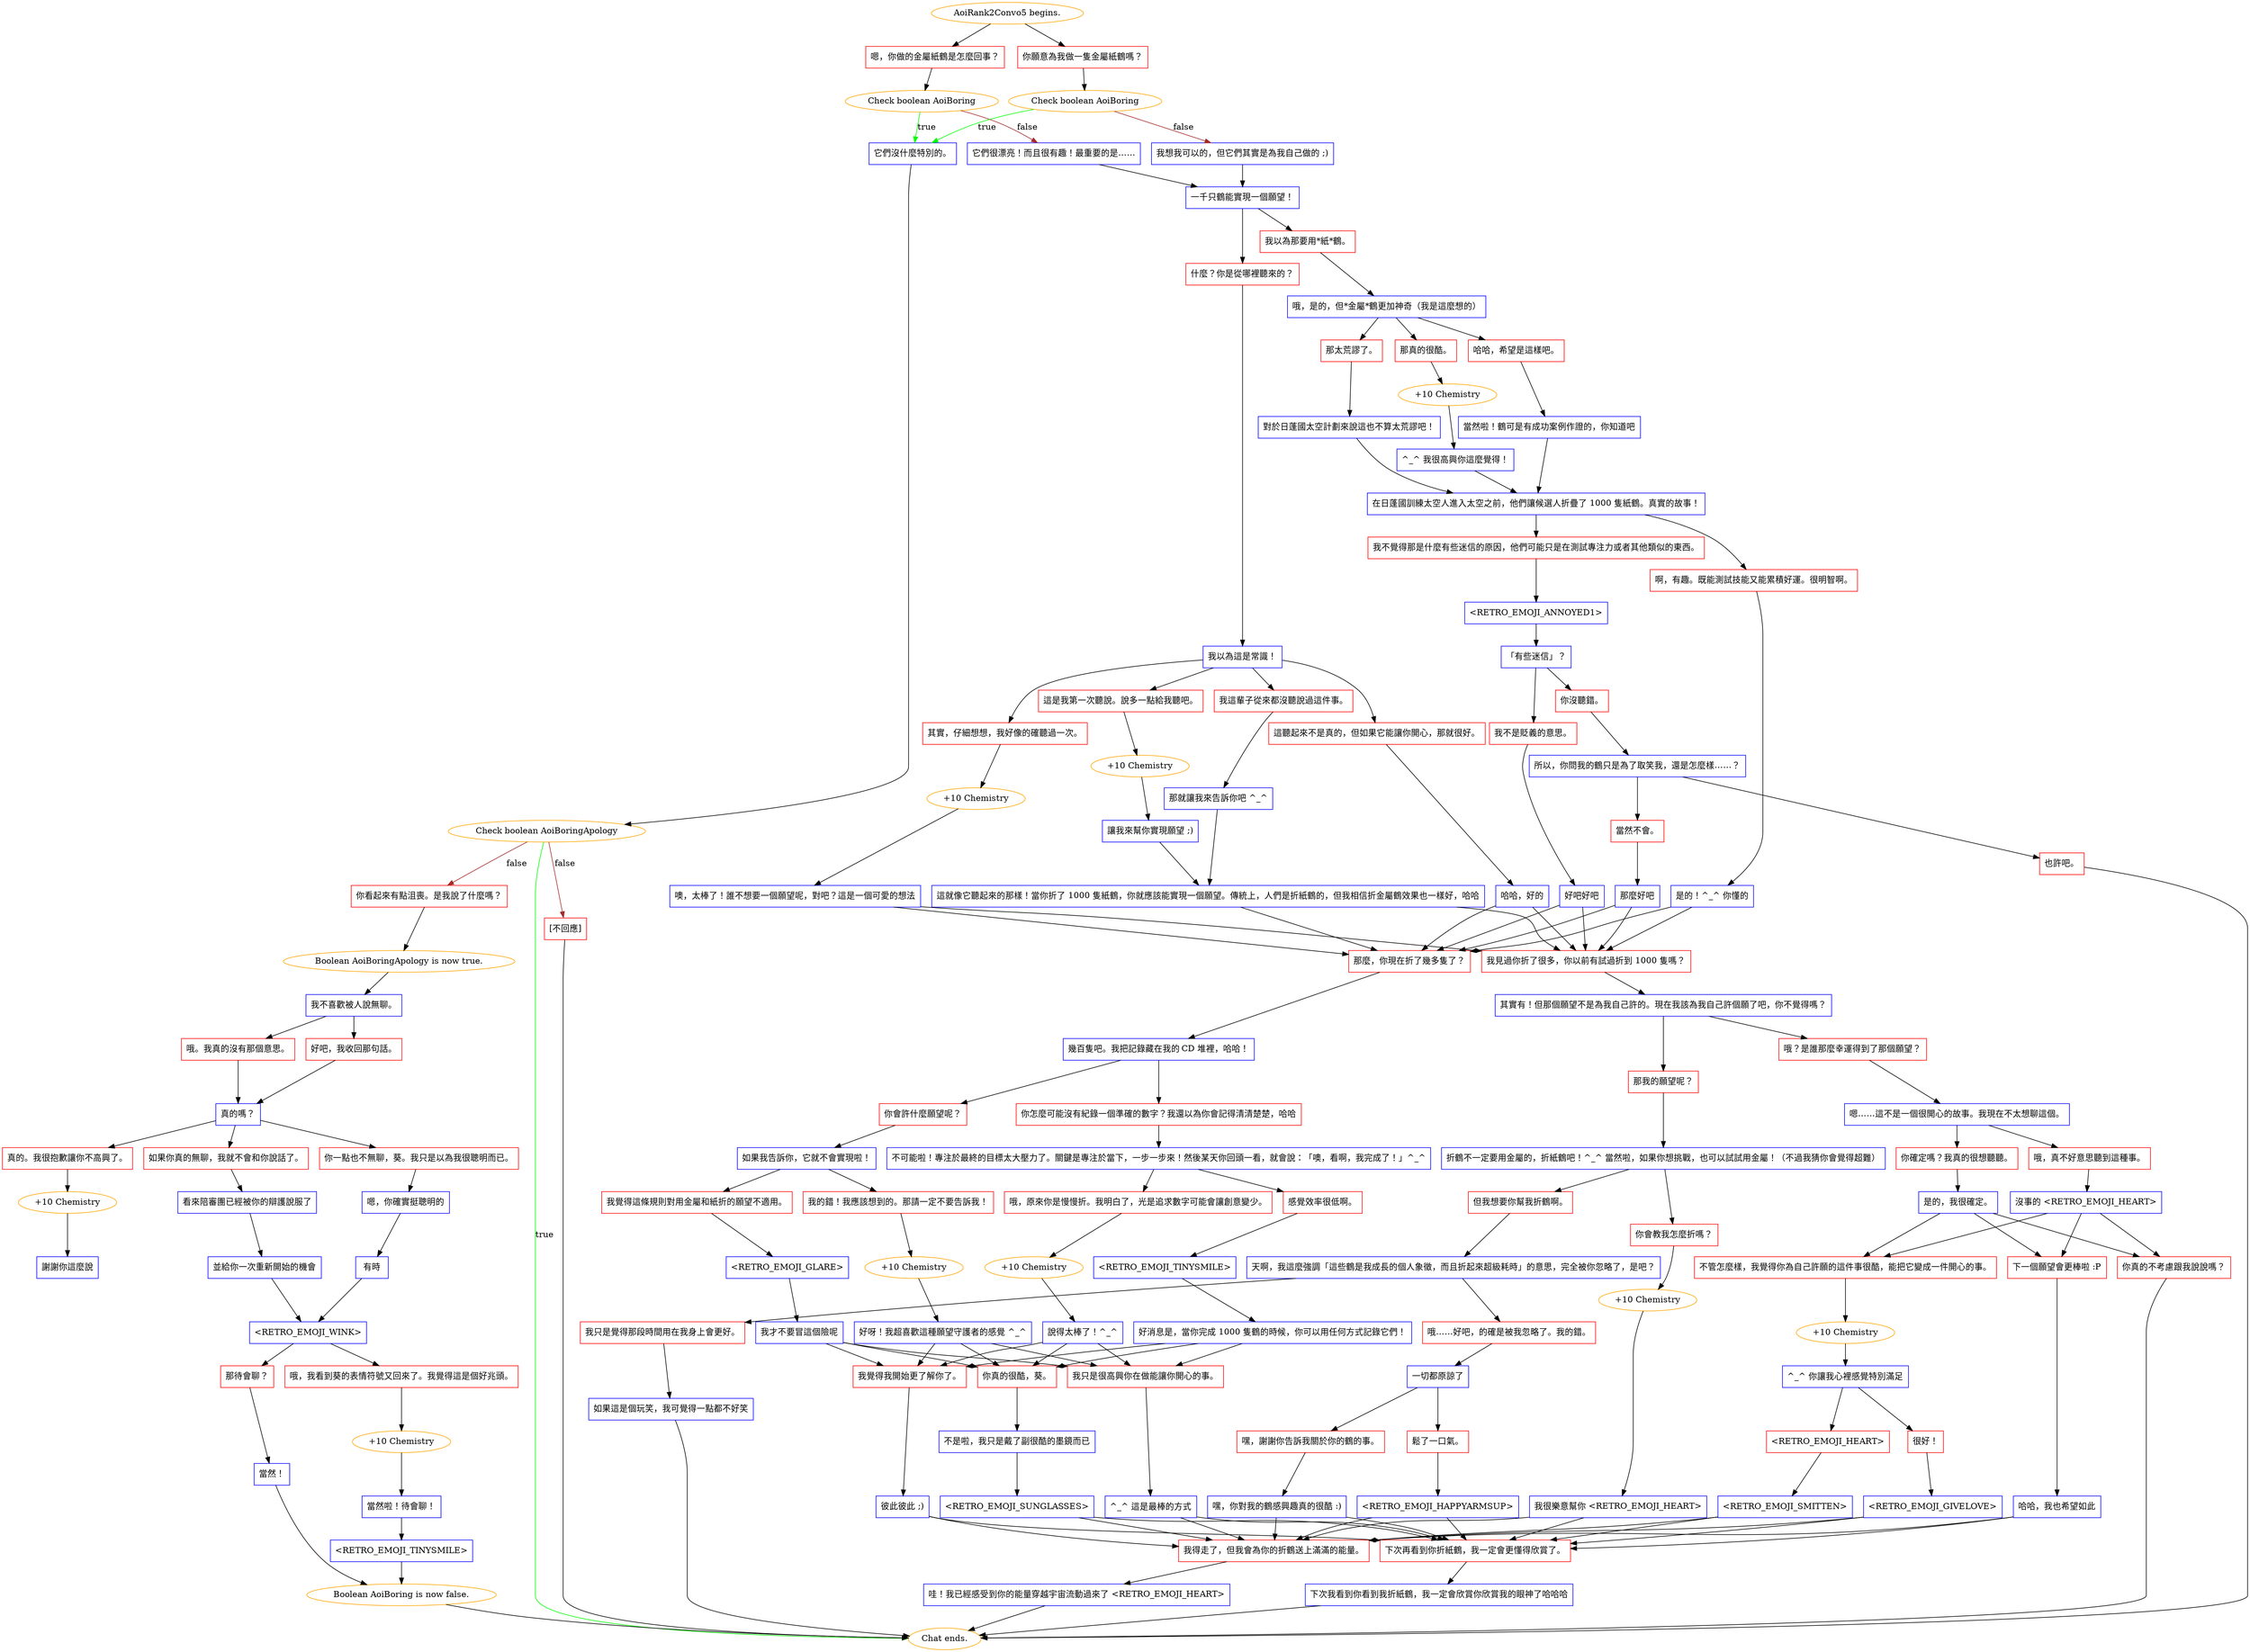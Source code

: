 digraph {
	"AoiRank2Convo5 begins." [color=orange];
		"AoiRank2Convo5 begins." -> j58922511;
		"AoiRank2Convo5 begins." -> j2907916449;
	j58922511 [label="嗯，你做的金屬紙鶴是怎麼回事？",shape=box,color=red];
		j58922511 -> j1443129487;
	j2907916449 [label="你願意為我做一隻金屬紙鶴嗎？",shape=box,color=red];
		j2907916449 -> j1194707698;
	j1443129487 [label="Check boolean AoiBoring",color=orange];
		j1443129487 -> j4246108230 [label=true,color=green];
		j1443129487 -> j1975835951 [label=false,color=brown];
	j1194707698 [label="Check boolean AoiBoring",color=orange];
		j1194707698 -> j4246108230 [label=true,color=green];
		j1194707698 -> j352631226 [label=false,color=brown];
	j4246108230 [label="它們沒什麼特別的。",shape=box,color=blue];
		j4246108230 -> j4116366548;
	j1975835951 [label="它們很漂亮！而且很有趣！最重要的是……",shape=box,color=blue];
		j1975835951 -> j2340480830;
	j352631226 [label="我想我可以的，但它們其實是為我自己做的 ;)",shape=box,color=blue];
		j352631226 -> j2340480830;
	j4116366548 [label="Check boolean AoiBoringApology",color=orange];
		j4116366548 -> "Chat ends." [label=true,color=green];
		j4116366548 -> j3255849942 [label=false,color=brown];
		j4116366548 -> j619371946 [label=false,color=brown];
	j2340480830 [label="一千只鶴能實現一個願望！",shape=box,color=blue];
		j2340480830 -> j1006598069;
		j2340480830 -> j1276283070;
	"Chat ends." [color=orange];
	j3255849942 [label="你看起來有點沮喪。是我說了什麼嗎？",shape=box,color=red];
		j3255849942 -> j2705002746;
	j619371946 [label="[不回應]",shape=box,color=red];
		j619371946 -> "Chat ends.";
	j1006598069 [label="我以為那要用*紙*鶴。",shape=box,color=red];
		j1006598069 -> j2312407021;
	j1276283070 [label="什麼？你是從哪裡聽來的？",shape=box,color=red];
		j1276283070 -> j254136481;
	j2705002746 [label="Boolean AoiBoringApology is now true.",color=orange];
		j2705002746 -> j2873384758;
	j2312407021 [label="哦，是的，但*金屬*鶴更加神奇（我是這麼想的）",shape=box,color=blue];
		j2312407021 -> j4142649930;
		j2312407021 -> j613263138;
		j2312407021 -> j1610382668;
	j254136481 [label="我以為這是常識！",shape=box,color=blue];
		j254136481 -> j1711028827;
		j254136481 -> j1427496200;
		j254136481 -> j3856970667;
		j254136481 -> j1515649384;
	j2873384758 [label="我不喜歡被人說無聊。",shape=box,color=blue];
		j2873384758 -> j1292298884;
		j2873384758 -> j1504625732;
	j4142649930 [label="哈哈，希望是這樣吧。",shape=box,color=red];
		j4142649930 -> j3130202832;
	j613263138 [label="那真的很酷。",shape=box,color=red];
		j613263138 -> j3074520864;
	j1610382668 [label="那太荒謬了。",shape=box,color=red];
		j1610382668 -> j3328569026;
	j1711028827 [label="我這輩子從來都沒聽說過這件事。",shape=box,color=red];
		j1711028827 -> j376961498;
	j1427496200 [label="這是我第一次聽說。說多一點給我聽吧。",shape=box,color=red];
		j1427496200 -> j1567819945;
	j3856970667 [label="其實，仔細想想，我好像的確聽過一次。",shape=box,color=red];
		j3856970667 -> j3483076109;
	j1515649384 [label="這聽起來不是真的，但如果它能讓你開心，那就很好。",shape=box,color=red];
		j1515649384 -> j2491188000;
	j1292298884 [label="哦。我真的沒有那個意思。",shape=box,color=red];
		j1292298884 -> j1759478236;
	j1504625732 [label="好吧，我收回那句話。",shape=box,color=red];
		j1504625732 -> j1759478236;
	j3130202832 [label="當然啦！鶴可是有成功案例作證的，你知道吧",shape=box,color=blue];
		j3130202832 -> j1645661357;
	j3074520864 [label="+10 Chemistry",color=orange];
		j3074520864 -> j3481090879;
	j3328569026 [label="對於日蓬國太空計劃來說這也不算太荒謬吧！",shape=box,color=blue];
		j3328569026 -> j1645661357;
	j376961498 [label="那就讓我來告訴你吧 ^_^",shape=box,color=blue];
		j376961498 -> j1134799168;
	j1567819945 [label="+10 Chemistry",color=orange];
		j1567819945 -> j3318812869;
	j3483076109 [label="+10 Chemistry",color=orange];
		j3483076109 -> j3792427947;
	j2491188000 [label="哈哈，好的",shape=box,color=blue];
		j2491188000 -> j1961587295;
		j2491188000 -> j2734815286;
	j1759478236 [label="真的嗎？",shape=box,color=blue];
		j1759478236 -> j3618539336;
		j1759478236 -> j1572315574;
		j1759478236 -> j1654532266;
	j1645661357 [label="在日蓬國訓練太空人進入太空之前，他們讓候選人折疊了 1000 隻紙鶴。真實的故事！",shape=box,color=blue];
		j1645661357 -> j3084550716;
		j1645661357 -> j967628881;
	j3481090879 [label="^_^ 我很高興你這麼覺得！",shape=box,color=blue];
		j3481090879 -> j1645661357;
	j1134799168 [label="這就像它聽起來的那樣！當你折了 1000 隻紙鶴，你就應該能實現一個願望。傳統上，人們是折紙鶴的，但我相信折金屬鶴效果也一樣好，哈哈",shape=box,color=blue];
		j1134799168 -> j1961587295;
		j1134799168 -> j2734815286;
	j3318812869 [label="讓我來幫你實現願望 ;)",shape=box,color=blue];
		j3318812869 -> j1134799168;
	j3792427947 [label="噢，太棒了！誰不想要一個願望呢，對吧？這是一個可愛的想法",shape=box,color=blue];
		j3792427947 -> j1961587295;
		j3792427947 -> j2734815286;
	j1961587295 [label="那麼，你現在折了幾多隻了？",shape=box,color=red];
		j1961587295 -> j2519777402;
	j2734815286 [label="我見過你折了很多，你以前有試過折到 1000 隻嗎？",shape=box,color=red];
		j2734815286 -> j2408401632;
	j3618539336 [label="真的。我很抱歉讓你不高興了。",shape=box,color=red];
		j3618539336 -> j890830620;
	j1572315574 [label="你一點也不無聊，葵。我只是以為我很聰明而已。",shape=box,color=red];
		j1572315574 -> j2161310707;
	j1654532266 [label="如果你真的無聊，我就不會和你說話了。",shape=box,color=red];
		j1654532266 -> j3527236361;
	j3084550716 [label="我不覺得那是什麼有些迷信的原因，他們可能只是在測試專注力或者其他類似的東西。",shape=box,color=red];
		j3084550716 -> j3762920705;
	j967628881 [label="啊，有趣。既能測試技能又能累積好運。很明智啊。",shape=box,color=red];
		j967628881 -> j3862645303;
	j2519777402 [label="幾百隻吧。我把記錄藏在我的 CD 堆裡，哈哈！",shape=box,color=blue];
		j2519777402 -> j1927910736;
		j2519777402 -> j2453249729;
	j2408401632 [label="其實有！但那個願望不是為我自己許的。現在我該為我自己許個願了吧，你不覺得嗎？",shape=box,color=blue];
		j2408401632 -> j2472188731;
		j2408401632 -> j3246293059;
	j890830620 [label="+10 Chemistry",color=orange];
		j890830620 -> j1221723261;
	j2161310707 [label="嗯，你確實挺聰明的",shape=box,color=blue];
		j2161310707 -> j3444783894;
	j3527236361 [label="看來陪審團已經被你的辯護說服了",shape=box,color=blue];
		j3527236361 -> j1463223586;
	j3762920705 [label="<RETRO_EMOJI_ANNOYED1>",shape=box,color=blue];
		j3762920705 -> j3918332393;
	j3862645303 [label="是的！^_^ 你懂的",shape=box,color=blue];
		j3862645303 -> j1961587295;
		j3862645303 -> j2734815286;
	j1927910736 [label="你怎麼可能沒有紀錄一個準確的數字？我還以為你會記得清清楚楚，哈哈",shape=box,color=red];
		j1927910736 -> j2378906246;
	j2453249729 [label="你會許什麼願望呢？",shape=box,color=red];
		j2453249729 -> j2812366482;
	j2472188731 [label="哦？是誰那麼幸運得到了那個願望？",shape=box,color=red];
		j2472188731 -> j4292931331;
	j3246293059 [label="那我的願望呢？",shape=box,color=red];
		j3246293059 -> j987618478;
	j1221723261 [label="謝謝你這麼說",shape=box,color=blue];
	j3444783894 [label="有時",shape=box,color=blue];
		j3444783894 -> j1823067147;
	j1463223586 [label="並給你一次重新開始的機會",shape=box,color=blue];
		j1463223586 -> j1823067147;
	j3918332393 [label="「有些迷信」？",shape=box,color=blue];
		j3918332393 -> j3131332495;
		j3918332393 -> j3703703809;
	j2378906246 [label="不可能啦！專注於最終的目標太大壓力了。關鍵是專注於當下，一步一步來！然後某天你回頭一看，就會說：「噢，看啊，我完成了！」^_^",shape=box,color=blue];
		j2378906246 -> j2191245208;
		j2378906246 -> j3747547938;
	j2812366482 [label="如果我告訴你，它就不會實現啦！",shape=box,color=blue];
		j2812366482 -> j3164101033;
		j2812366482 -> j2490950474;
	j4292931331 [label="嗯……這不是一個很開心的故事。我現在不太想聊這個。",shape=box,color=blue];
		j4292931331 -> j3606825994;
		j4292931331 -> j2711317677;
	j987618478 [label="折鶴不一定要用金屬的，折紙鶴吧！^_^ 當然啦，如果你想挑戰，也可以試試用金屬！（不過我猜你會覺得超難）",shape=box,color=blue];
		j987618478 -> j2074273015;
		j987618478 -> j3805302115;
	j1823067147 [label="<RETRO_EMOJI_WINK>",shape=box,color=blue];
		j1823067147 -> j3045111775;
		j1823067147 -> j1172847548;
	j3131332495 [label="你沒聽錯。",shape=box,color=red];
		j3131332495 -> j1368195704;
	j3703703809 [label="我不是貶義的意思。",shape=box,color=red];
		j3703703809 -> j2651421602;
	j2191245208 [label="哦，原來你是慢慢折。我明白了，光是追求數字可能會讓創意變少。",shape=box,color=red];
		j2191245208 -> j3488179912;
	j3747547938 [label="感覺效率很低啊。",shape=box,color=red];
		j3747547938 -> j2662963142;
	j3164101033 [label="我的錯！我應該想到的。那請一定不要告訴我！",shape=box,color=red];
		j3164101033 -> j837028173;
	j2490950474 [label="我覺得這條規則對用金屬和紙折的願望不適用。",shape=box,color=red];
		j2490950474 -> j457847292;
	j3606825994 [label="哦，真不好意思聽到這種事。",shape=box,color=red];
		j3606825994 -> j2426382141;
	j2711317677 [label="你確定嗎？我真的很想聽聽。",shape=box,color=red];
		j2711317677 -> j2560041388;
	j2074273015 [label="你會教我怎麼折嗎？",shape=box,color=red];
		j2074273015 -> j2153542095;
	j3805302115 [label="但我想要你幫我折鶴啊。",shape=box,color=red];
		j3805302115 -> j1895776506;
	j3045111775 [label="那待會聊？",shape=box,color=red];
		j3045111775 -> j2041269811;
	j1172847548 [label="哦，我看到葵的表情符號又回來了。我覺得這是個好兆頭。",shape=box,color=red];
		j1172847548 -> j773824079;
	j1368195704 [label="所以，你問我的鶴只是為了取笑我，還是怎麼樣……？",shape=box,color=blue];
		j1368195704 -> j275007853;
		j1368195704 -> j812518297;
	j2651421602 [label="好吧好吧",shape=box,color=blue];
		j2651421602 -> j1961587295;
		j2651421602 -> j2734815286;
	j3488179912 [label="+10 Chemistry",color=orange];
		j3488179912 -> j2868550562;
	j2662963142 [label="<RETRO_EMOJI_TINYSMILE>",shape=box,color=blue];
		j2662963142 -> j581428889;
	j837028173 [label="+10 Chemistry",color=orange];
		j837028173 -> j3350784751;
	j457847292 [label="<RETRO_EMOJI_GLARE>",shape=box,color=blue];
		j457847292 -> j559535271;
	j2426382141 [label="沒事的 <RETRO_EMOJI_HEART>",shape=box,color=blue];
		j2426382141 -> j3982603202;
		j2426382141 -> j3727305695;
		j2426382141 -> j4118013065;
	j2560041388 [label="是的，我很確定。",shape=box,color=blue];
		j2560041388 -> j3982603202;
		j2560041388 -> j3727305695;
		j2560041388 -> j4118013065;
	j2153542095 [label="+10 Chemistry",color=orange];
		j2153542095 -> j2132196639;
	j1895776506 [label="天啊，我這麼強調「這些鶴是我成長的個人象徵，而且折起來超級耗時」的意思，完全被你忽略了，是吧？",shape=box,color=blue];
		j1895776506 -> j2952618150;
		j1895776506 -> j480805171;
	j2041269811 [label="當然！",shape=box,color=blue];
		j2041269811 -> j1984221796;
	j773824079 [label="+10 Chemistry",color=orange];
		j773824079 -> j3560408034;
	j275007853 [label="也許吧。",shape=box,color=red];
		j275007853 -> "Chat ends.";
	j812518297 [label="當然不會。",shape=box,color=red];
		j812518297 -> j2080865868;
	j2868550562 [label="說得太棒了！^_^",shape=box,color=blue];
		j2868550562 -> j247257842;
		j2868550562 -> j1611972846;
		j2868550562 -> j2862050256;
	j581428889 [label="好消息是，當你完成 1000 隻鶴的時候，你可以用任何方式記錄它們！",shape=box,color=blue];
		j581428889 -> j247257842;
		j581428889 -> j1611972846;
		j581428889 -> j2862050256;
	j3350784751 [label="好呀！我超喜歡這種願望守護者的感覺 ^_^",shape=box,color=blue];
		j3350784751 -> j247257842;
		j3350784751 -> j1611972846;
		j3350784751 -> j2862050256;
	j559535271 [label="我才不要冒這個險呢",shape=box,color=blue];
		j559535271 -> j247257842;
		j559535271 -> j1611972846;
		j559535271 -> j2862050256;
	j3982603202 [label="下一個願望會更棒啦 :P",shape=box,color=red];
		j3982603202 -> j1611152353;
	j3727305695 [label="不管怎麼樣，我覺得你為自己許願的這件事很酷，能把它變成一件開心的事。",shape=box,color=red];
		j3727305695 -> j394973918;
	j4118013065 [label="你真的不考慮跟我說說嗎？",shape=box,color=red];
		j4118013065 -> "Chat ends.";
	j2132196639 [label="我很樂意幫你 <RETRO_EMOJI_HEART>",shape=box,color=blue];
		j2132196639 -> j581084551;
		j2132196639 -> j655312723;
	j2952618150 [label="我只是覺得那段時間用在我身上會更好。",shape=box,color=red];
		j2952618150 -> j3491027785;
	j480805171 [label="哦……好吧，的確是被我忽略了。我的錯。",shape=box,color=red];
		j480805171 -> j2555220004;
	j1984221796 [label="Boolean AoiBoring is now false.",color=orange];
		j1984221796 -> "Chat ends.";
	j3560408034 [label="當然啦！待會聊！",shape=box,color=blue];
		j3560408034 -> j3248434141;
	j2080865868 [label="那麼好吧",shape=box,color=blue];
		j2080865868 -> j1961587295;
		j2080865868 -> j2734815286;
	j247257842 [label="我覺得我開始更了解你了。",shape=box,color=red];
		j247257842 -> j2933977625;
	j1611972846 [label="你真的很酷，葵。",shape=box,color=red];
		j1611972846 -> j173502871;
	j2862050256 [label="我只是很高興你在做能讓你開心的事。",shape=box,color=red];
		j2862050256 -> j4185087775;
	j1611152353 [label="哈哈，我也希望如此",shape=box,color=blue];
		j1611152353 -> j581084551;
		j1611152353 -> j655312723;
	j394973918 [label="+10 Chemistry",color=orange];
		j394973918 -> j3333277265;
	j581084551 [label="下次再看到你折紙鶴，我一定會更懂得欣賞了。",shape=box,color=red];
		j581084551 -> j3078244241;
	j655312723 [label="我得走了，但我會為你的折鶴送上滿滿的能量。",shape=box,color=red];
		j655312723 -> j2239907830;
	j3491027785 [label="如果這是個玩笑，我可覺得一點都不好笑",shape=box,color=blue];
		j3491027785 -> "Chat ends.";
	j2555220004 [label="一切都原諒了",shape=box,color=blue];
		j2555220004 -> j4088296692;
		j2555220004 -> j944113013;
	j3248434141 [label="<RETRO_EMOJI_TINYSMILE>",shape=box,color=blue];
		j3248434141 -> j1984221796;
	j2933977625 [label="彼此彼此 ;)",shape=box,color=blue];
		j2933977625 -> j581084551;
		j2933977625 -> j655312723;
	j173502871 [label="不是啦，我只是戴了副很酷的墨鏡而已",shape=box,color=blue];
		j173502871 -> j2455681144;
	j4185087775 [label="^_^ 這是最棒的方式",shape=box,color=blue];
		j4185087775 -> j581084551;
		j4185087775 -> j655312723;
	j3333277265 [label="^_^ 你讓我心裡感覺特別滿足",shape=box,color=blue];
		j3333277265 -> j429407279;
		j3333277265 -> j2656202917;
	j3078244241 [label="下次我看到你看到我折紙鶴，我一定會欣賞你欣賞我的眼神了哈哈哈",shape=box,color=blue];
		j3078244241 -> "Chat ends.";
	j2239907830 [label="哇！我已經感受到你的能量穿越宇宙流動過來了 <RETRO_EMOJI_HEART>",shape=box,color=blue];
		j2239907830 -> "Chat ends.";
	j4088296692 [label="嘿，謝謝你告訴我關於你的鶴的事。",shape=box,color=red];
		j4088296692 -> j2756653901;
	j944113013 [label="鬆了一口氣。",shape=box,color=red];
		j944113013 -> j2446588326;
	j2455681144 [label="<RETRO_EMOJI_SUNGLASSES>",shape=box,color=blue];
		j2455681144 -> j581084551;
		j2455681144 -> j655312723;
	j429407279 [label="很好！",shape=box,color=red];
		j429407279 -> j547745806;
	j2656202917 [label="<RETRO_EMOJI_HEART>",shape=box,color=red];
		j2656202917 -> j4241135296;
	j2756653901 [label="嘿，你對我的鶴感興趣真的很酷 :)",shape=box,color=blue];
		j2756653901 -> j581084551;
		j2756653901 -> j655312723;
	j2446588326 [label="<RETRO_EMOJI_HAPPYARMSUP>",shape=box,color=blue];
		j2446588326 -> j581084551;
		j2446588326 -> j655312723;
	j547745806 [label="<RETRO_EMOJI_GIVELOVE>",shape=box,color=blue];
		j547745806 -> j581084551;
		j547745806 -> j655312723;
	j4241135296 [label="<RETRO_EMOJI_SMITTEN>",shape=box,color=blue];
		j4241135296 -> j581084551;
		j4241135296 -> j655312723;
}